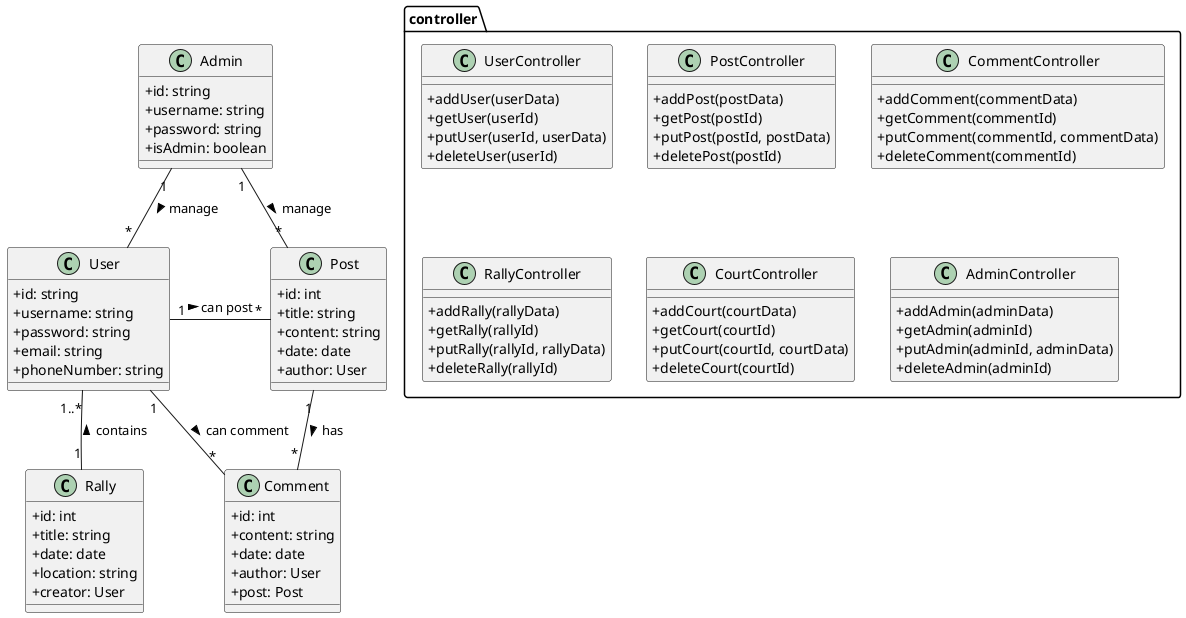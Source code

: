 @startuml
skinparam classAttributeIconSize 0

class User{
    +id: string
    +username: string
    +password: string
    +email: string
    +phoneNumber: string
}

class Admin{
    +id: string
    +username: string
    +password: string
    +isAdmin: boolean
}

class Post {
    +id: int
    +title: string
    +content: string
    +date: date
    +author: User
}

class Comment {
    +id: int
    +content: string
    +date: date
    +author: User
    +post: Post
}

class Rally {
    +id: int
    +title: string
    +date: date
    +location: string
    +creator: User
}

package controller {
    class UserController {
        +addUser(userData)
        +getUser(userId)
        +putUser(userId, userData)
        +deleteUser(userId)
    }

    class PostController {
        +addPost(postData)
        +getPost(postId)
        +putPost(postId, postData)
        +deletePost(postId)
    }

    class CommentController {
        +addComment(commentData)
        +getComment(commentId)
        +putComment(commentId, commentData)
        +deleteComment(commentId)
    }

    class RallyController {
        +addRally(rallyData)
        +getRally(rallyId)
        +putRally(rallyId, rallyData)
        +deleteRally(rallyId)
    }

    class CourtController {
        +addCourt(courtData)
        +getCourt(courtId)
        +putCourt(courtId, courtData)
        +deleteCourt(courtId)
    }

    class AdminController {
        +addAdmin(adminData)
        +getAdmin(adminId)
        +putAdmin(adminId, adminData)
        +deleteAdmin(adminId)
    }
}

User "1" -- "*" Post: can post >
User "1" -- "*" Comment: can comment >
Post -[hidden]> User
User "1..*" -- "1" Rally: contains <
Post "1" -- "*" Comment: has >
Admin "1" -- "*" User: manage >
Admin "1" -- "*" Post: manage >

@enduml